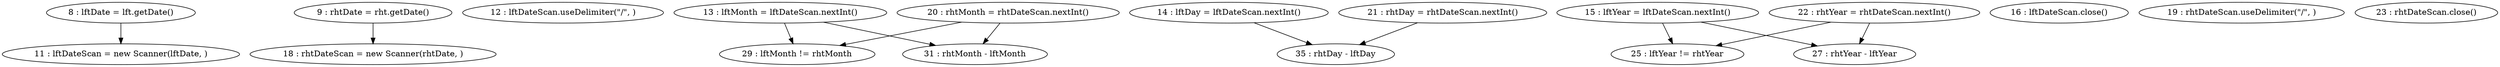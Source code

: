 digraph G {
"8 : lftDate = lft.getDate()"
"8 : lftDate = lft.getDate()" -> "11 : lftDateScan = new Scanner(lftDate, )"
"9 : rhtDate = rht.getDate()"
"9 : rhtDate = rht.getDate()" -> "18 : rhtDateScan = new Scanner(rhtDate, )"
"11 : lftDateScan = new Scanner(lftDate, )"
"12 : lftDateScan.useDelimiter(\"/\", )"
"13 : lftMonth = lftDateScan.nextInt()"
"13 : lftMonth = lftDateScan.nextInt()" -> "29 : lftMonth != rhtMonth"
"13 : lftMonth = lftDateScan.nextInt()" -> "31 : rhtMonth - lftMonth"
"14 : lftDay = lftDateScan.nextInt()"
"14 : lftDay = lftDateScan.nextInt()" -> "35 : rhtDay - lftDay"
"15 : lftYear = lftDateScan.nextInt()"
"15 : lftYear = lftDateScan.nextInt()" -> "25 : lftYear != rhtYear"
"15 : lftYear = lftDateScan.nextInt()" -> "27 : rhtYear - lftYear"
"16 : lftDateScan.close()"
"18 : rhtDateScan = new Scanner(rhtDate, )"
"19 : rhtDateScan.useDelimiter(\"/\", )"
"20 : rhtMonth = rhtDateScan.nextInt()"
"20 : rhtMonth = rhtDateScan.nextInt()" -> "29 : lftMonth != rhtMonth"
"20 : rhtMonth = rhtDateScan.nextInt()" -> "31 : rhtMonth - lftMonth"
"21 : rhtDay = rhtDateScan.nextInt()"
"21 : rhtDay = rhtDateScan.nextInt()" -> "35 : rhtDay - lftDay"
"22 : rhtYear = rhtDateScan.nextInt()"
"22 : rhtYear = rhtDateScan.nextInt()" -> "25 : lftYear != rhtYear"
"22 : rhtYear = rhtDateScan.nextInt()" -> "27 : rhtYear - lftYear"
"23 : rhtDateScan.close()"
"25 : lftYear != rhtYear"
"27 : rhtYear - lftYear"
"29 : lftMonth != rhtMonth"
"31 : rhtMonth - lftMonth"
"35 : rhtDay - lftDay"
}